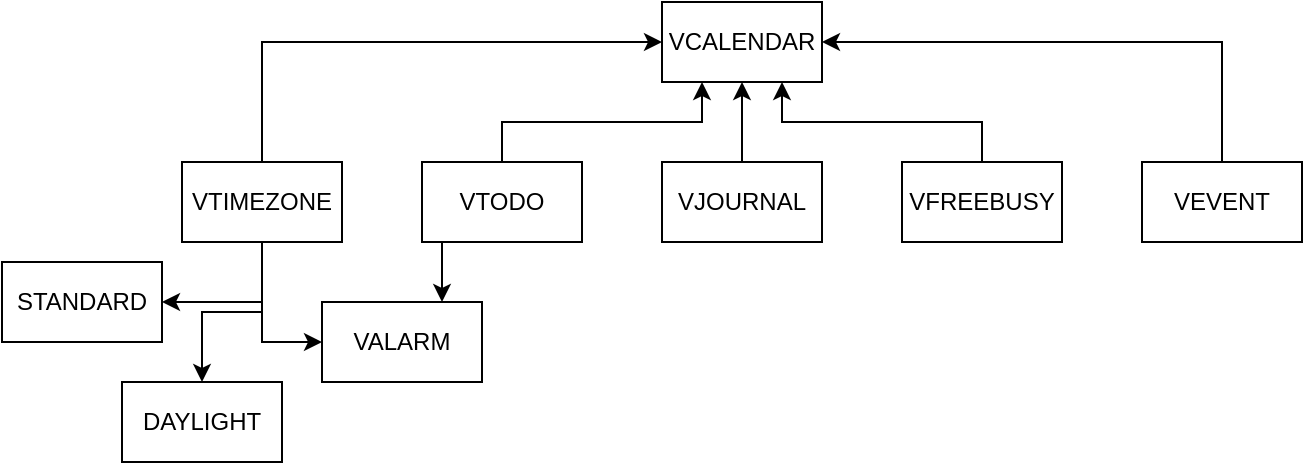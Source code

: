 <mxfile version="16.5.1" type="device"><diagram id="l_BSfMT4Y6x0baR_MQSn" name="Page-1"><mxGraphModel dx="718" dy="622" grid="1" gridSize="10" guides="1" tooltips="1" connect="1" arrows="1" fold="1" page="1" pageScale="1" pageWidth="850" pageHeight="1100" math="0" shadow="0"><root><mxCell id="0"/><mxCell id="1" parent="0"/><mxCell id="t84w-TLbnNlqdCO2D_ng-1" value="VCALENDAR" style="rounded=0;whiteSpace=wrap;html=1;" vertex="1" parent="1"><mxGeometry x="360" y="40" width="80" height="40" as="geometry"/></mxCell><mxCell id="t84w-TLbnNlqdCO2D_ng-14" style="edgeStyle=orthogonalEdgeStyle;rounded=0;orthogonalLoop=1;jettySize=auto;html=1;exitX=0.25;exitY=1;exitDx=0;exitDy=0;entryX=0.75;entryY=0;entryDx=0;entryDy=0;" edge="1" parent="1" source="t84w-TLbnNlqdCO2D_ng-2" target="t84w-TLbnNlqdCO2D_ng-9"><mxGeometry relative="1" as="geometry"/></mxCell><mxCell id="t84w-TLbnNlqdCO2D_ng-16" style="edgeStyle=orthogonalEdgeStyle;rounded=0;orthogonalLoop=1;jettySize=auto;html=1;exitX=0.5;exitY=0;exitDx=0;exitDy=0;entryX=0.25;entryY=1;entryDx=0;entryDy=0;" edge="1" parent="1" source="t84w-TLbnNlqdCO2D_ng-2" target="t84w-TLbnNlqdCO2D_ng-1"><mxGeometry relative="1" as="geometry"/></mxCell><mxCell id="t84w-TLbnNlqdCO2D_ng-2" value="VTODO" style="rounded=0;whiteSpace=wrap;html=1;" vertex="1" parent="1"><mxGeometry x="240" y="120" width="80" height="40" as="geometry"/></mxCell><mxCell id="t84w-TLbnNlqdCO2D_ng-11" style="edgeStyle=orthogonalEdgeStyle;rounded=0;orthogonalLoop=1;jettySize=auto;html=1;exitX=0.5;exitY=1;exitDx=0;exitDy=0;entryX=0;entryY=0.5;entryDx=0;entryDy=0;" edge="1" parent="1" source="t84w-TLbnNlqdCO2D_ng-3" target="t84w-TLbnNlqdCO2D_ng-9"><mxGeometry relative="1" as="geometry"/></mxCell><mxCell id="t84w-TLbnNlqdCO2D_ng-12" style="edgeStyle=orthogonalEdgeStyle;rounded=0;orthogonalLoop=1;jettySize=auto;html=1;exitX=0.5;exitY=1;exitDx=0;exitDy=0;entryX=0.5;entryY=0;entryDx=0;entryDy=0;" edge="1" parent="1" source="t84w-TLbnNlqdCO2D_ng-3" target="t84w-TLbnNlqdCO2D_ng-8"><mxGeometry relative="1" as="geometry"/></mxCell><mxCell id="t84w-TLbnNlqdCO2D_ng-13" style="edgeStyle=orthogonalEdgeStyle;rounded=0;orthogonalLoop=1;jettySize=auto;html=1;exitX=0.5;exitY=1;exitDx=0;exitDy=0;entryX=1;entryY=0.5;entryDx=0;entryDy=0;" edge="1" parent="1" source="t84w-TLbnNlqdCO2D_ng-3" target="t84w-TLbnNlqdCO2D_ng-7"><mxGeometry relative="1" as="geometry"/></mxCell><mxCell id="t84w-TLbnNlqdCO2D_ng-15" style="edgeStyle=orthogonalEdgeStyle;rounded=0;orthogonalLoop=1;jettySize=auto;html=1;exitX=0.5;exitY=0;exitDx=0;exitDy=0;entryX=0;entryY=0.5;entryDx=0;entryDy=0;" edge="1" parent="1" source="t84w-TLbnNlqdCO2D_ng-3" target="t84w-TLbnNlqdCO2D_ng-1"><mxGeometry relative="1" as="geometry"/></mxCell><mxCell id="t84w-TLbnNlqdCO2D_ng-3" value="VTIMEZONE" style="rounded=0;whiteSpace=wrap;html=1;" vertex="1" parent="1"><mxGeometry x="120" y="120" width="80" height="40" as="geometry"/></mxCell><mxCell id="t84w-TLbnNlqdCO2D_ng-17" style="edgeStyle=orthogonalEdgeStyle;rounded=0;orthogonalLoop=1;jettySize=auto;html=1;exitX=0.5;exitY=0;exitDx=0;exitDy=0;entryX=0.5;entryY=1;entryDx=0;entryDy=0;" edge="1" parent="1" source="t84w-TLbnNlqdCO2D_ng-4" target="t84w-TLbnNlqdCO2D_ng-1"><mxGeometry relative="1" as="geometry"/></mxCell><mxCell id="t84w-TLbnNlqdCO2D_ng-4" value="VJOURNAL" style="rounded=0;whiteSpace=wrap;html=1;" vertex="1" parent="1"><mxGeometry x="360" y="120" width="80" height="40" as="geometry"/></mxCell><mxCell id="t84w-TLbnNlqdCO2D_ng-18" style="edgeStyle=orthogonalEdgeStyle;rounded=0;orthogonalLoop=1;jettySize=auto;html=1;exitX=0.5;exitY=0;exitDx=0;exitDy=0;entryX=0.75;entryY=1;entryDx=0;entryDy=0;" edge="1" parent="1" source="t84w-TLbnNlqdCO2D_ng-5" target="t84w-TLbnNlqdCO2D_ng-1"><mxGeometry relative="1" as="geometry"/></mxCell><mxCell id="t84w-TLbnNlqdCO2D_ng-5" value="VFREEBUSY" style="rounded=0;whiteSpace=wrap;html=1;" vertex="1" parent="1"><mxGeometry x="480" y="120" width="80" height="40" as="geometry"/></mxCell><mxCell id="t84w-TLbnNlqdCO2D_ng-19" style="edgeStyle=orthogonalEdgeStyle;rounded=0;orthogonalLoop=1;jettySize=auto;html=1;exitX=0.5;exitY=0;exitDx=0;exitDy=0;entryX=1;entryY=0.5;entryDx=0;entryDy=0;" edge="1" parent="1" source="t84w-TLbnNlqdCO2D_ng-6" target="t84w-TLbnNlqdCO2D_ng-1"><mxGeometry relative="1" as="geometry"/></mxCell><mxCell id="t84w-TLbnNlqdCO2D_ng-6" value="VEVENT" style="rounded=0;whiteSpace=wrap;html=1;" vertex="1" parent="1"><mxGeometry x="600" y="120" width="80" height="40" as="geometry"/></mxCell><mxCell id="t84w-TLbnNlqdCO2D_ng-7" value="STANDARD" style="rounded=0;whiteSpace=wrap;html=1;" vertex="1" parent="1"><mxGeometry x="30" y="170" width="80" height="40" as="geometry"/></mxCell><mxCell id="t84w-TLbnNlqdCO2D_ng-8" value="DAYLIGHT" style="rounded=0;whiteSpace=wrap;html=1;" vertex="1" parent="1"><mxGeometry x="90" y="230" width="80" height="40" as="geometry"/></mxCell><mxCell id="t84w-TLbnNlqdCO2D_ng-9" value="VALARM" style="rounded=0;whiteSpace=wrap;html=1;" vertex="1" parent="1"><mxGeometry x="190" y="190" width="80" height="40" as="geometry"/></mxCell></root></mxGraphModel></diagram></mxfile>